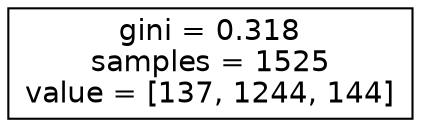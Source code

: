 digraph Tree {
node [shape=box, fontname="helvetica"] ;
edge [fontname="helvetica"] ;
0 [label="gini = 0.318\nsamples = 1525\nvalue = [137, 1244, 144]"] ;
}